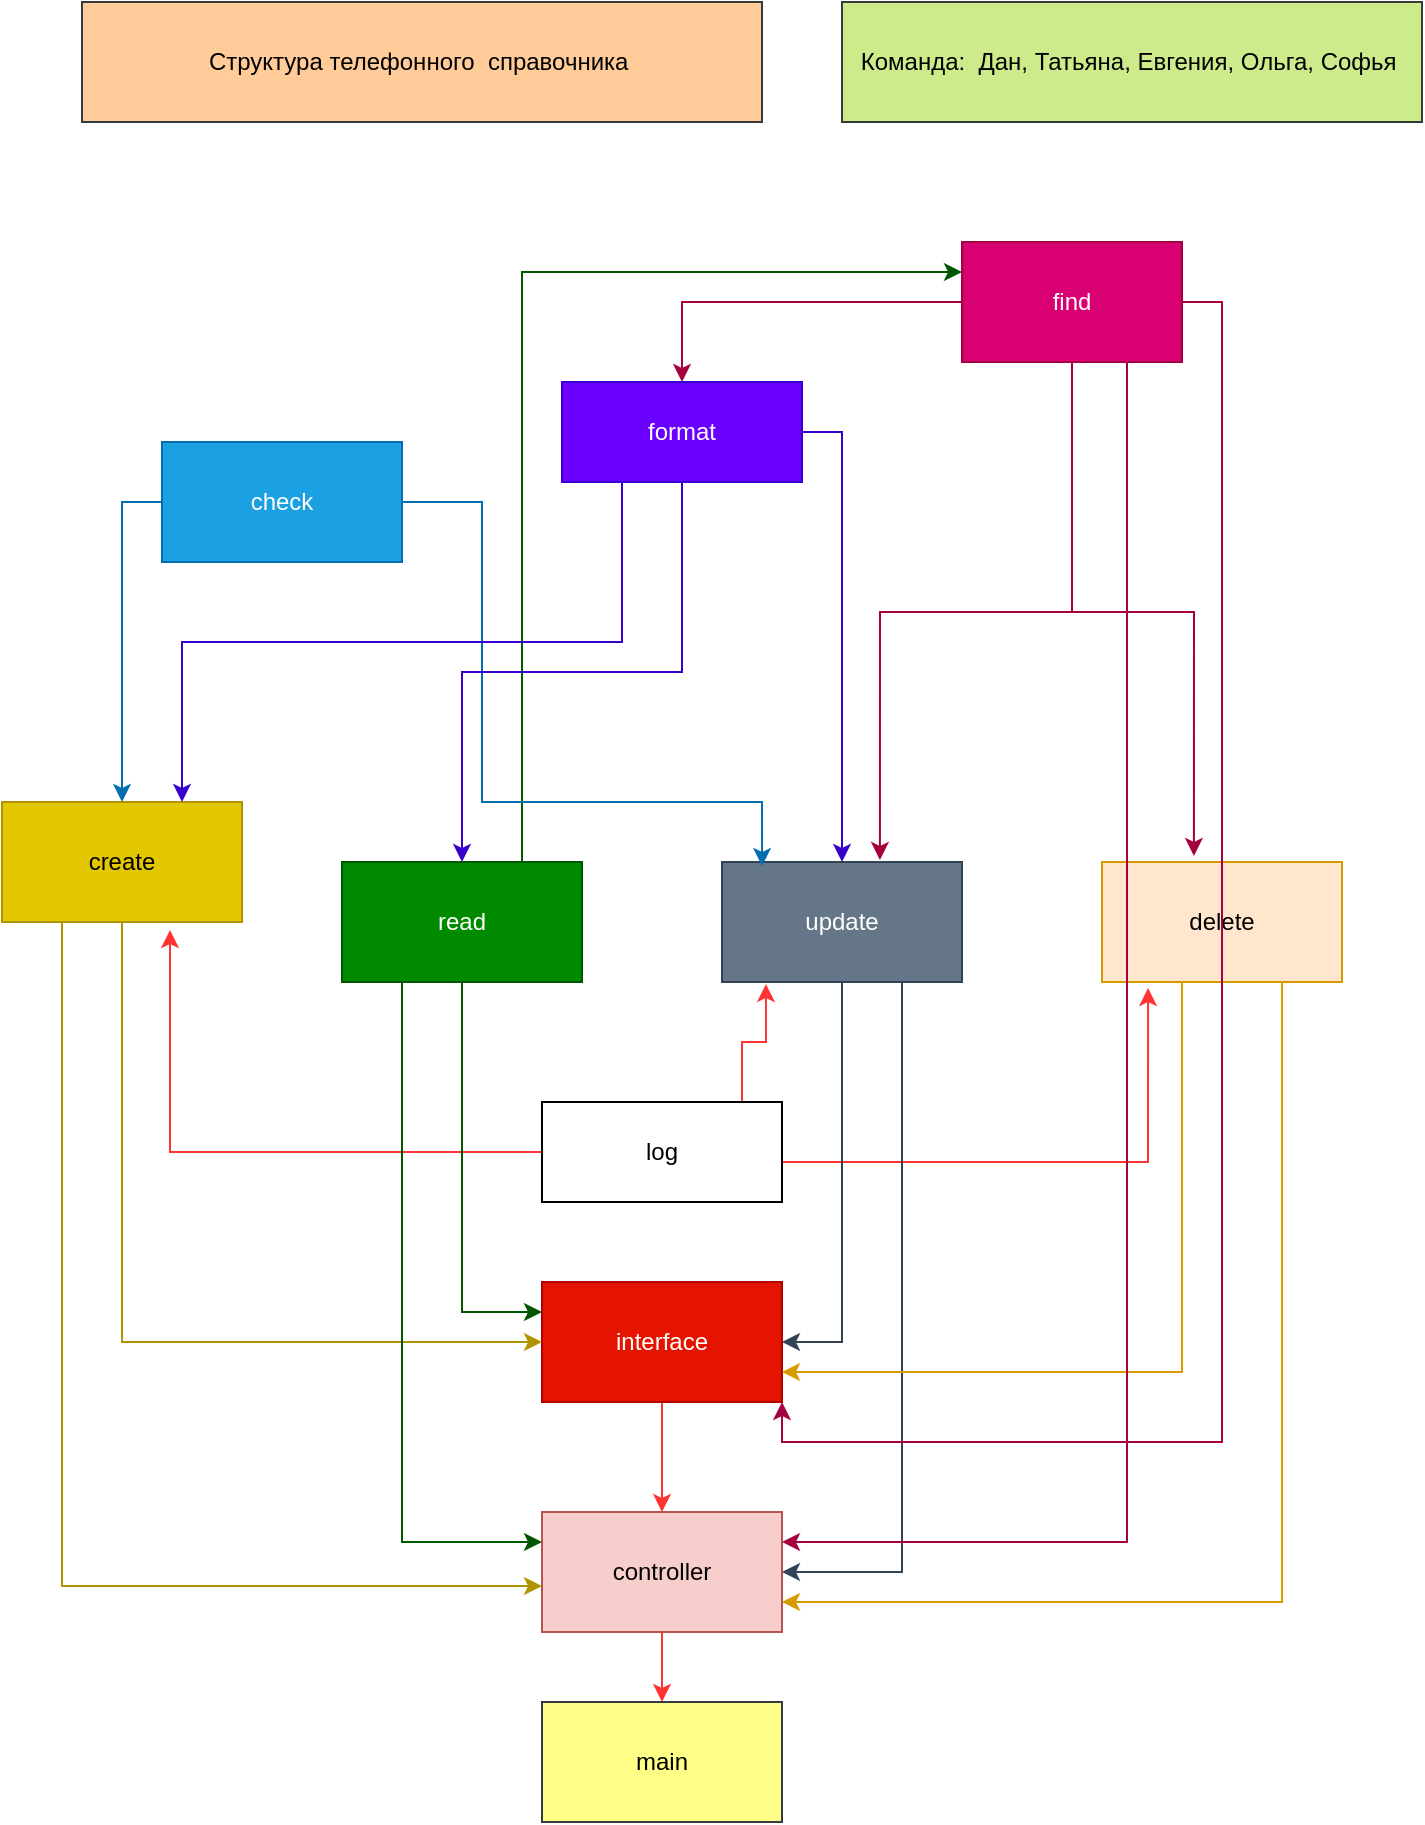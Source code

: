 <mxfile version="20.7.3" type="github"><diagram id="8CMzSIJXPwQ52Xk0tpEy" name="Страница 1"><mxGraphModel dx="885" dy="1692" grid="1" gridSize="10" guides="1" tooltips="1" connect="1" arrows="1" fold="1" page="1" pageScale="1" pageWidth="827" pageHeight="1169" math="0" shadow="0"><root><mxCell id="0"/><mxCell id="1" parent="0"/><mxCell id="YXcDt-yv16OL_ifT8b0d-42" style="edgeStyle=orthogonalEdgeStyle;rounded=0;orthogonalLoop=1;jettySize=auto;html=1;exitX=0.5;exitY=1;exitDx=0;exitDy=0;entryX=0.5;entryY=0;entryDx=0;entryDy=0;strokeColor=#FF3333;fillColor=#FF3333;" edge="1" parent="1" source="YXcDt-yv16OL_ifT8b0d-1" target="YXcDt-yv16OL_ifT8b0d-10"><mxGeometry relative="1" as="geometry"/></mxCell><mxCell id="YXcDt-yv16OL_ifT8b0d-1" value="controller" style="rounded=0;whiteSpace=wrap;html=1;fillColor=#f8cecc;strokeColor=#b85450;" vertex="1" parent="1"><mxGeometry x="320" y="435" width="120" height="60" as="geometry"/></mxCell><mxCell id="YXcDt-yv16OL_ifT8b0d-40" style="edgeStyle=orthogonalEdgeStyle;rounded=0;orthogonalLoop=1;jettySize=auto;html=1;exitX=0.5;exitY=1;exitDx=0;exitDy=0;entryX=0.5;entryY=0;entryDx=0;entryDy=0;strokeColor=#FF3333;fillColor=#FF3333;" edge="1" parent="1" source="YXcDt-yv16OL_ifT8b0d-2" target="YXcDt-yv16OL_ifT8b0d-1"><mxGeometry relative="1" as="geometry"/></mxCell><mxCell id="YXcDt-yv16OL_ifT8b0d-2" value="interface" style="rounded=0;whiteSpace=wrap;html=1;fillColor=#e51400;fontColor=#ffffff;strokeColor=#B20000;" vertex="1" parent="1"><mxGeometry x="320" y="320" width="120" height="60" as="geometry"/></mxCell><mxCell id="YXcDt-yv16OL_ifT8b0d-35" style="edgeStyle=orthogonalEdgeStyle;rounded=0;orthogonalLoop=1;jettySize=auto;html=1;exitX=0;exitY=0.5;exitDx=0;exitDy=0;entryX=0.7;entryY=1.067;entryDx=0;entryDy=0;entryPerimeter=0;strokeColor=#FF3333;fillColor=#FF3333;" edge="1" parent="1" source="YXcDt-yv16OL_ifT8b0d-3" target="YXcDt-yv16OL_ifT8b0d-4"><mxGeometry relative="1" as="geometry"/></mxCell><mxCell id="YXcDt-yv16OL_ifT8b0d-36" style="edgeStyle=orthogonalEdgeStyle;rounded=0;orthogonalLoop=1;jettySize=auto;html=1;entryX=0.183;entryY=1.017;entryDx=0;entryDy=0;entryPerimeter=0;strokeColor=#FF3333;fillColor=#FF3333;" edge="1" parent="1" source="YXcDt-yv16OL_ifT8b0d-3" target="YXcDt-yv16OL_ifT8b0d-6"><mxGeometry relative="1" as="geometry"><Array as="points"><mxPoint x="420" y="200"/><mxPoint x="432" y="200"/></Array></mxGeometry></mxCell><mxCell id="YXcDt-yv16OL_ifT8b0d-37" style="edgeStyle=orthogonalEdgeStyle;rounded=0;orthogonalLoop=1;jettySize=auto;html=1;exitX=1;exitY=0.25;exitDx=0;exitDy=0;entryX=0.192;entryY=1.05;entryDx=0;entryDy=0;entryPerimeter=0;strokeColor=#FF3333;fillColor=#FF3333;" edge="1" parent="1" source="YXcDt-yv16OL_ifT8b0d-3" target="YXcDt-yv16OL_ifT8b0d-7"><mxGeometry relative="1" as="geometry"><Array as="points"><mxPoint x="440" y="260"/><mxPoint x="623" y="260"/></Array></mxGeometry></mxCell><mxCell id="YXcDt-yv16OL_ifT8b0d-3" value="log" style="rounded=0;whiteSpace=wrap;html=1;" vertex="1" parent="1"><mxGeometry x="320" y="230" width="120" height="50" as="geometry"/></mxCell><mxCell id="YXcDt-yv16OL_ifT8b0d-14" style="edgeStyle=orthogonalEdgeStyle;rounded=0;orthogonalLoop=1;jettySize=auto;html=1;exitX=0.5;exitY=1;exitDx=0;exitDy=0;entryX=0;entryY=0.5;entryDx=0;entryDy=0;fillColor=#e3c800;strokeColor=#B09500;" edge="1" parent="1" source="YXcDt-yv16OL_ifT8b0d-4" target="YXcDt-yv16OL_ifT8b0d-2"><mxGeometry relative="1" as="geometry"/></mxCell><mxCell id="YXcDt-yv16OL_ifT8b0d-27" style="edgeStyle=orthogonalEdgeStyle;rounded=0;orthogonalLoop=1;jettySize=auto;html=1;exitX=0.25;exitY=1;exitDx=0;exitDy=0;entryX=0;entryY=0.617;entryDx=0;entryDy=0;entryPerimeter=0;strokeColor=#B09500;fillColor=#e3c800;" edge="1" parent="1" source="YXcDt-yv16OL_ifT8b0d-4" target="YXcDt-yv16OL_ifT8b0d-1"><mxGeometry relative="1" as="geometry"/></mxCell><mxCell id="YXcDt-yv16OL_ifT8b0d-4" value="create" style="rounded=0;whiteSpace=wrap;html=1;fillColor=#e3c800;strokeColor=#B09500;fontColor=#000000;" vertex="1" parent="1"><mxGeometry x="50" y="80" width="120" height="60" as="geometry"/></mxCell><mxCell id="YXcDt-yv16OL_ifT8b0d-15" style="edgeStyle=orthogonalEdgeStyle;rounded=0;orthogonalLoop=1;jettySize=auto;html=1;exitX=0.5;exitY=1;exitDx=0;exitDy=0;entryX=0;entryY=0.25;entryDx=0;entryDy=0;fillColor=#008a00;strokeColor=#005700;" edge="1" parent="1" source="YXcDt-yv16OL_ifT8b0d-5" target="YXcDt-yv16OL_ifT8b0d-2"><mxGeometry relative="1" as="geometry"><mxPoint x="310" y="260" as="targetPoint"/></mxGeometry></mxCell><mxCell id="YXcDt-yv16OL_ifT8b0d-29" style="edgeStyle=orthogonalEdgeStyle;rounded=0;orthogonalLoop=1;jettySize=auto;html=1;exitX=0.25;exitY=1;exitDx=0;exitDy=0;entryX=0;entryY=0.25;entryDx=0;entryDy=0;strokeColor=#005700;fillColor=#008a00;" edge="1" parent="1" source="YXcDt-yv16OL_ifT8b0d-5" target="YXcDt-yv16OL_ifT8b0d-1"><mxGeometry relative="1" as="geometry"/></mxCell><mxCell id="YXcDt-yv16OL_ifT8b0d-39" style="edgeStyle=orthogonalEdgeStyle;rounded=0;orthogonalLoop=1;jettySize=auto;html=1;exitX=0.75;exitY=0;exitDx=0;exitDy=0;entryX=0;entryY=0.25;entryDx=0;entryDy=0;strokeColor=#005700;fillColor=#008a00;" edge="1" parent="1" source="YXcDt-yv16OL_ifT8b0d-5" target="YXcDt-yv16OL_ifT8b0d-8"><mxGeometry relative="1" as="geometry"/></mxCell><mxCell id="YXcDt-yv16OL_ifT8b0d-5" value="read" style="rounded=0;whiteSpace=wrap;html=1;fillColor=#008a00;fontColor=#ffffff;strokeColor=#005700;" vertex="1" parent="1"><mxGeometry x="220" y="110" width="120" height="60" as="geometry"/></mxCell><mxCell id="YXcDt-yv16OL_ifT8b0d-16" style="edgeStyle=orthogonalEdgeStyle;rounded=0;orthogonalLoop=1;jettySize=auto;html=1;exitX=0.5;exitY=1;exitDx=0;exitDy=0;entryX=1;entryY=0.5;entryDx=0;entryDy=0;fillColor=#647687;strokeColor=#314354;" edge="1" parent="1" source="YXcDt-yv16OL_ifT8b0d-6" target="YXcDt-yv16OL_ifT8b0d-2"><mxGeometry relative="1" as="geometry"/></mxCell><mxCell id="YXcDt-yv16OL_ifT8b0d-30" style="edgeStyle=orthogonalEdgeStyle;rounded=0;orthogonalLoop=1;jettySize=auto;html=1;exitX=0.75;exitY=1;exitDx=0;exitDy=0;entryX=1;entryY=0.5;entryDx=0;entryDy=0;strokeColor=#314354;fillColor=#647687;" edge="1" parent="1" source="YXcDt-yv16OL_ifT8b0d-6" target="YXcDt-yv16OL_ifT8b0d-1"><mxGeometry relative="1" as="geometry"/></mxCell><mxCell id="YXcDt-yv16OL_ifT8b0d-6" value="update" style="rounded=0;whiteSpace=wrap;html=1;fillColor=#647687;strokeColor=#314354;fontColor=#ffffff;" vertex="1" parent="1"><mxGeometry x="410" y="110" width="120" height="60" as="geometry"/></mxCell><mxCell id="YXcDt-yv16OL_ifT8b0d-17" style="edgeStyle=orthogonalEdgeStyle;rounded=0;orthogonalLoop=1;jettySize=auto;html=1;exitX=0.5;exitY=1;exitDx=0;exitDy=0;entryX=1;entryY=0.75;entryDx=0;entryDy=0;fillColor=#ffe6cc;strokeColor=#d79b00;" edge="1" parent="1" source="YXcDt-yv16OL_ifT8b0d-7" target="YXcDt-yv16OL_ifT8b0d-2"><mxGeometry relative="1" as="geometry"><Array as="points"><mxPoint x="640" y="170"/><mxPoint x="640" y="365"/></Array></mxGeometry></mxCell><mxCell id="YXcDt-yv16OL_ifT8b0d-31" style="edgeStyle=orthogonalEdgeStyle;rounded=0;orthogonalLoop=1;jettySize=auto;html=1;exitX=0.75;exitY=1;exitDx=0;exitDy=0;entryX=1;entryY=0.75;entryDx=0;entryDy=0;strokeColor=#d79b00;fillColor=#ffe6cc;" edge="1" parent="1" source="YXcDt-yv16OL_ifT8b0d-7" target="YXcDt-yv16OL_ifT8b0d-1"><mxGeometry relative="1" as="geometry"/></mxCell><mxCell id="YXcDt-yv16OL_ifT8b0d-7" value="delete" style="rounded=0;whiteSpace=wrap;html=1;fillColor=#ffe6cc;strokeColor=#d79b00;" vertex="1" parent="1"><mxGeometry x="600" y="110" width="120" height="60" as="geometry"/></mxCell><mxCell id="YXcDt-yv16OL_ifT8b0d-23" style="edgeStyle=orthogonalEdgeStyle;rounded=0;orthogonalLoop=1;jettySize=auto;html=1;exitX=0.5;exitY=1;exitDx=0;exitDy=0;entryX=0.658;entryY=-0.017;entryDx=0;entryDy=0;entryPerimeter=0;fillColor=#d80073;strokeColor=#A50040;" edge="1" parent="1" source="YXcDt-yv16OL_ifT8b0d-8" target="YXcDt-yv16OL_ifT8b0d-6"><mxGeometry relative="1" as="geometry"><mxPoint x="490" y="100" as="targetPoint"/></mxGeometry></mxCell><mxCell id="YXcDt-yv16OL_ifT8b0d-24" style="edgeStyle=orthogonalEdgeStyle;rounded=0;orthogonalLoop=1;jettySize=auto;html=1;entryX=0.383;entryY=-0.05;entryDx=0;entryDy=0;entryPerimeter=0;fillColor=#d80073;strokeColor=#A50040;" edge="1" parent="1" source="YXcDt-yv16OL_ifT8b0d-8" target="YXcDt-yv16OL_ifT8b0d-7"><mxGeometry relative="1" as="geometry"/></mxCell><mxCell id="YXcDt-yv16OL_ifT8b0d-28" style="edgeStyle=orthogonalEdgeStyle;rounded=0;orthogonalLoop=1;jettySize=auto;html=1;exitX=1;exitY=0.5;exitDx=0;exitDy=0;entryX=1;entryY=1;entryDx=0;entryDy=0;strokeColor=#A50040;fillColor=#d80073;" edge="1" parent="1" source="YXcDt-yv16OL_ifT8b0d-8" target="YXcDt-yv16OL_ifT8b0d-2"><mxGeometry relative="1" as="geometry"/></mxCell><mxCell id="YXcDt-yv16OL_ifT8b0d-32" style="edgeStyle=orthogonalEdgeStyle;rounded=0;orthogonalLoop=1;jettySize=auto;html=1;exitX=0.75;exitY=1;exitDx=0;exitDy=0;entryX=1;entryY=0.25;entryDx=0;entryDy=0;strokeColor=#A50040;fillColor=#d80073;" edge="1" parent="1" source="YXcDt-yv16OL_ifT8b0d-8" target="YXcDt-yv16OL_ifT8b0d-1"><mxGeometry relative="1" as="geometry"/></mxCell><mxCell id="YXcDt-yv16OL_ifT8b0d-41" value="" style="edgeStyle=orthogonalEdgeStyle;rounded=0;orthogonalLoop=1;jettySize=auto;html=1;strokeColor=#A50040;fillColor=#d80073;" edge="1" parent="1" source="YXcDt-yv16OL_ifT8b0d-8" target="YXcDt-yv16OL_ifT8b0d-11"><mxGeometry relative="1" as="geometry"/></mxCell><mxCell id="YXcDt-yv16OL_ifT8b0d-8" value="find" style="rounded=0;whiteSpace=wrap;html=1;fillColor=#d80073;fontColor=#ffffff;strokeColor=#A50040;" vertex="1" parent="1"><mxGeometry x="530" y="-200" width="110" height="60" as="geometry"/></mxCell><mxCell id="YXcDt-yv16OL_ifT8b0d-18" style="edgeStyle=orthogonalEdgeStyle;rounded=0;orthogonalLoop=1;jettySize=auto;html=1;exitX=0;exitY=0.5;exitDx=0;exitDy=0;entryX=0.5;entryY=0;entryDx=0;entryDy=0;fillColor=#1ba1e2;strokeColor=#006EAF;" edge="1" parent="1" source="YXcDt-yv16OL_ifT8b0d-9" target="YXcDt-yv16OL_ifT8b0d-4"><mxGeometry relative="1" as="geometry"/></mxCell><mxCell id="YXcDt-yv16OL_ifT8b0d-19" style="edgeStyle=orthogonalEdgeStyle;rounded=0;orthogonalLoop=1;jettySize=auto;html=1;exitX=1;exitY=0.5;exitDx=0;exitDy=0;entryX=0.167;entryY=0.033;entryDx=0;entryDy=0;entryPerimeter=0;fillColor=#1ba1e2;strokeColor=#006EAF;" edge="1" parent="1" source="YXcDt-yv16OL_ifT8b0d-9" target="YXcDt-yv16OL_ifT8b0d-6"><mxGeometry relative="1" as="geometry"><Array as="points"><mxPoint x="290" y="80"/><mxPoint x="430" y="80"/></Array></mxGeometry></mxCell><mxCell id="YXcDt-yv16OL_ifT8b0d-9" value="check" style="rounded=0;whiteSpace=wrap;html=1;fillColor=#1ba1e2;fontColor=#ffffff;strokeColor=#006EAF;" vertex="1" parent="1"><mxGeometry x="130" y="-100" width="120" height="60" as="geometry"/></mxCell><mxCell id="YXcDt-yv16OL_ifT8b0d-10" value="main" style="rounded=0;whiteSpace=wrap;html=1;fillColor=#ffff88;strokeColor=#36393d;" vertex="1" parent="1"><mxGeometry x="320" y="530" width="120" height="60" as="geometry"/></mxCell><mxCell id="YXcDt-yv16OL_ifT8b0d-20" style="edgeStyle=orthogonalEdgeStyle;rounded=0;orthogonalLoop=1;jettySize=auto;html=1;exitX=0.25;exitY=1;exitDx=0;exitDy=0;entryX=0.75;entryY=0;entryDx=0;entryDy=0;fillColor=#6a00ff;strokeColor=#3700CC;" edge="1" parent="1" source="YXcDt-yv16OL_ifT8b0d-11" target="YXcDt-yv16OL_ifT8b0d-4"><mxGeometry relative="1" as="geometry"/></mxCell><mxCell id="YXcDt-yv16OL_ifT8b0d-21" style="edgeStyle=orthogonalEdgeStyle;rounded=0;orthogonalLoop=1;jettySize=auto;html=1;fillColor=#6a00ff;strokeColor=#3700CC;" edge="1" parent="1" source="YXcDt-yv16OL_ifT8b0d-11" target="YXcDt-yv16OL_ifT8b0d-5"><mxGeometry relative="1" as="geometry"/></mxCell><mxCell id="YXcDt-yv16OL_ifT8b0d-22" style="edgeStyle=orthogonalEdgeStyle;rounded=0;orthogonalLoop=1;jettySize=auto;html=1;exitX=1;exitY=0.5;exitDx=0;exitDy=0;entryX=0.5;entryY=0;entryDx=0;entryDy=0;fillColor=#6a00ff;strokeColor=#3700CC;" edge="1" parent="1" source="YXcDt-yv16OL_ifT8b0d-11" target="YXcDt-yv16OL_ifT8b0d-6"><mxGeometry relative="1" as="geometry"/></mxCell><mxCell id="YXcDt-yv16OL_ifT8b0d-11" value="format" style="rounded=0;whiteSpace=wrap;html=1;fillColor=#6a00ff;fontColor=#ffffff;strokeColor=#3700CC;" vertex="1" parent="1"><mxGeometry x="330" y="-130" width="120" height="50" as="geometry"/></mxCell><mxCell id="YXcDt-yv16OL_ifT8b0d-43" value="Структура телефонного &amp;nbsp;справочника&amp;nbsp;" style="rounded=0;whiteSpace=wrap;html=1;fillColor=#ffcc99;strokeColor=#36393d;" vertex="1" parent="1"><mxGeometry x="90" y="-320" width="340" height="60" as="geometry"/></mxCell><mxCell id="YXcDt-yv16OL_ifT8b0d-44" value="Команда: &amp;nbsp;Дан, Татьяна, Евгения, Ольга, Софья&amp;nbsp;" style="rounded=0;whiteSpace=wrap;html=1;fillColor=#cdeb8b;strokeColor=#36393d;" vertex="1" parent="1"><mxGeometry x="470" y="-320" width="290" height="60" as="geometry"/></mxCell></root></mxGraphModel></diagram></mxfile>